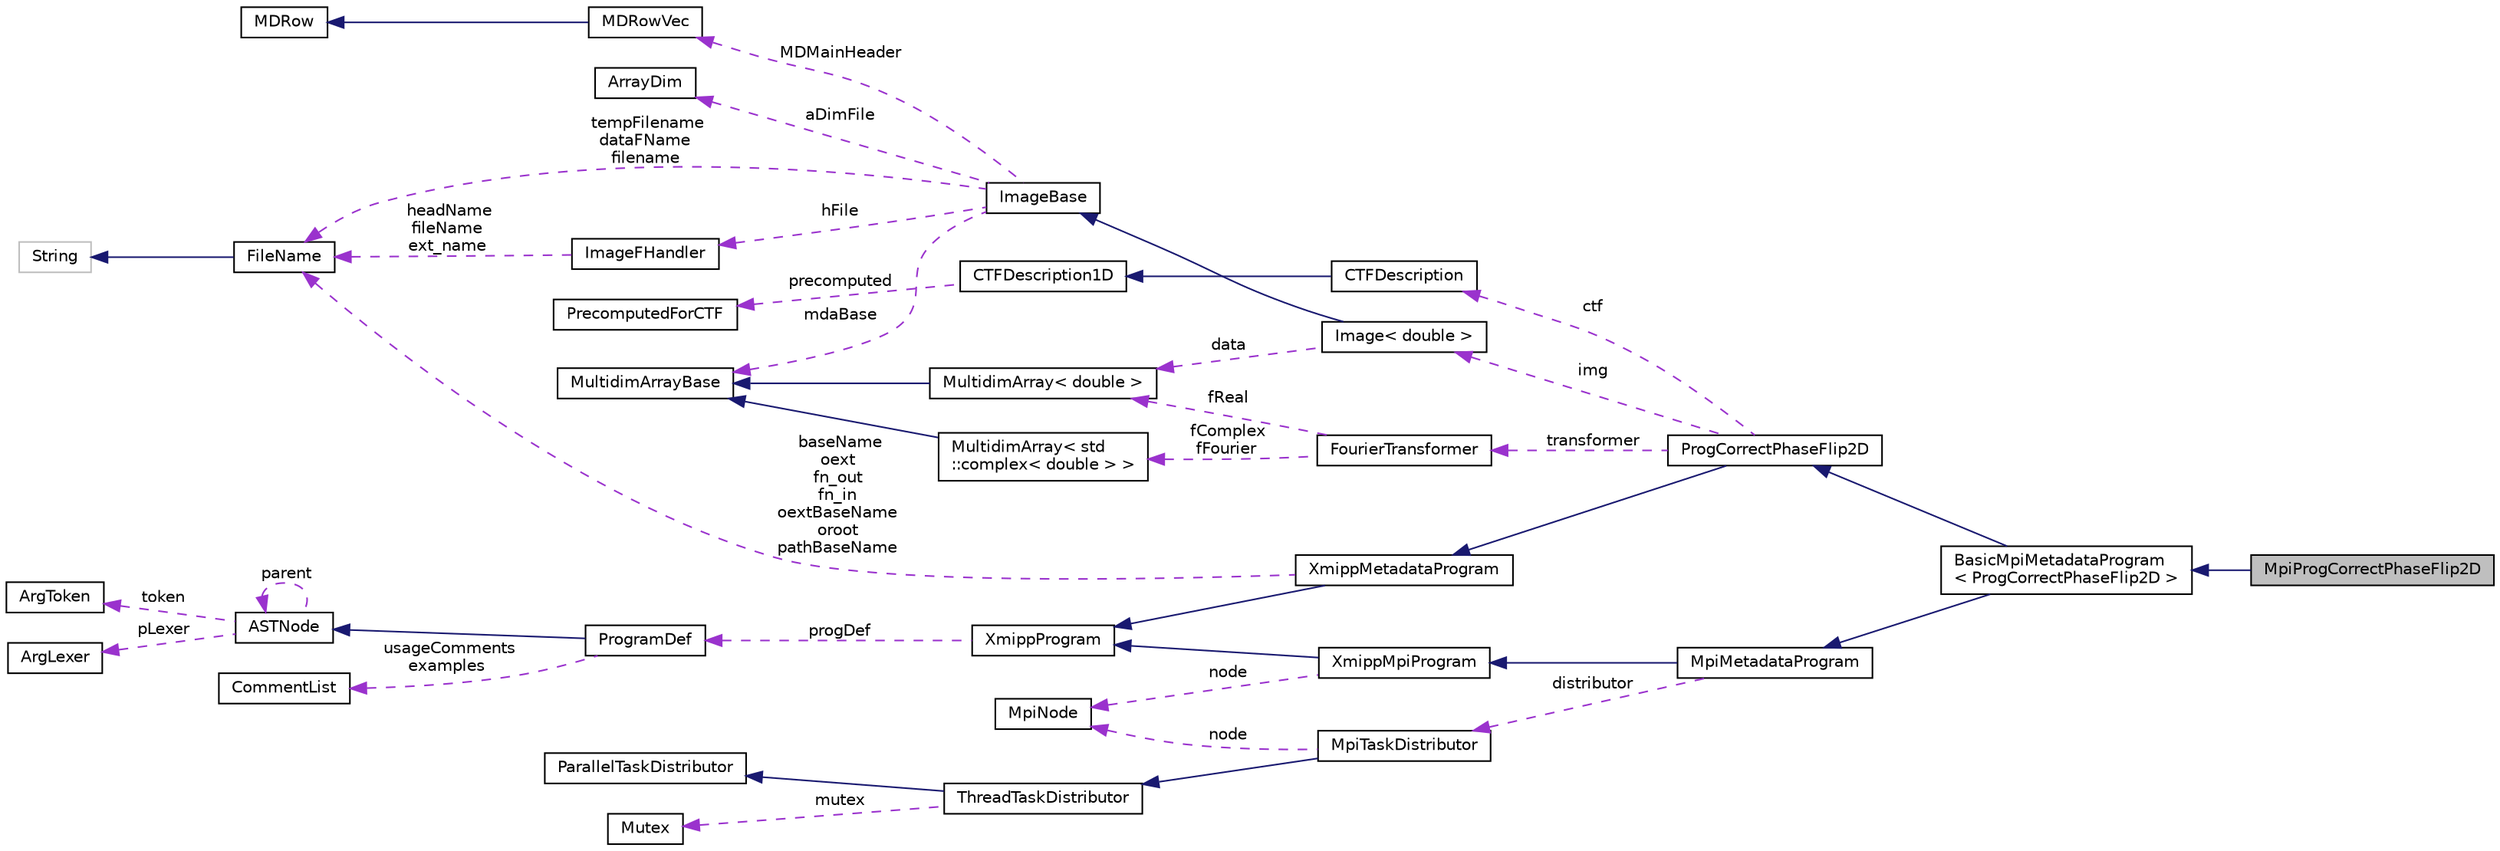 digraph "MpiProgCorrectPhaseFlip2D"
{
  edge [fontname="Helvetica",fontsize="10",labelfontname="Helvetica",labelfontsize="10"];
  node [fontname="Helvetica",fontsize="10",shape=record];
  rankdir="LR";
  Node7 [label="MpiProgCorrectPhaseFlip2D",height=0.2,width=0.4,color="black", fillcolor="grey75", style="filled", fontcolor="black"];
  Node8 -> Node7 [dir="back",color="midnightblue",fontsize="10",style="solid",fontname="Helvetica"];
  Node8 [label="BasicMpiMetadataProgram\l\< ProgCorrectPhaseFlip2D \>",height=0.2,width=0.4,color="black", fillcolor="white", style="filled",URL="$classBasicMpiMetadataProgram.html"];
  Node9 -> Node8 [dir="back",color="midnightblue",fontsize="10",style="solid",fontname="Helvetica"];
  Node9 [label="ProgCorrectPhaseFlip2D",height=0.2,width=0.4,color="black", fillcolor="white", style="filled",URL="$classProgCorrectPhaseFlip2D.html"];
  Node10 -> Node9 [dir="back",color="midnightblue",fontsize="10",style="solid",fontname="Helvetica"];
  Node10 [label="XmippMetadataProgram",height=0.2,width=0.4,color="black", fillcolor="white", style="filled",URL="$classXmippMetadataProgram.html"];
  Node11 -> Node10 [dir="back",color="midnightblue",fontsize="10",style="solid",fontname="Helvetica"];
  Node11 [label="XmippProgram",height=0.2,width=0.4,color="black", fillcolor="white", style="filled",URL="$classXmippProgram.html"];
  Node12 -> Node11 [dir="back",color="darkorchid3",fontsize="10",style="dashed",label=" progDef" ,fontname="Helvetica"];
  Node12 [label="ProgramDef",height=0.2,width=0.4,color="black", fillcolor="white", style="filled",URL="$classProgramDef.html"];
  Node13 -> Node12 [dir="back",color="midnightblue",fontsize="10",style="solid",fontname="Helvetica"];
  Node13 [label="ASTNode",height=0.2,width=0.4,color="black", fillcolor="white", style="filled",URL="$classASTNode.html"];
  Node14 -> Node13 [dir="back",color="darkorchid3",fontsize="10",style="dashed",label=" token" ,fontname="Helvetica"];
  Node14 [label="ArgToken",height=0.2,width=0.4,color="black", fillcolor="white", style="filled",URL="$classArgToken.html"];
  Node15 -> Node13 [dir="back",color="darkorchid3",fontsize="10",style="dashed",label=" pLexer" ,fontname="Helvetica"];
  Node15 [label="ArgLexer",height=0.2,width=0.4,color="black", fillcolor="white", style="filled",URL="$classArgLexer.html"];
  Node13 -> Node13 [dir="back",color="darkorchid3",fontsize="10",style="dashed",label=" parent" ,fontname="Helvetica"];
  Node16 -> Node12 [dir="back",color="darkorchid3",fontsize="10",style="dashed",label=" usageComments\nexamples" ,fontname="Helvetica"];
  Node16 [label="CommentList",height=0.2,width=0.4,color="black", fillcolor="white", style="filled",URL="$classCommentList.html"];
  Node17 -> Node10 [dir="back",color="darkorchid3",fontsize="10",style="dashed",label=" baseName\noext\nfn_out\nfn_in\noextBaseName\noroot\npathBaseName" ,fontname="Helvetica"];
  Node17 [label="FileName",height=0.2,width=0.4,color="black", fillcolor="white", style="filled",URL="$classFileName.html"];
  Node18 -> Node17 [dir="back",color="midnightblue",fontsize="10",style="solid",fontname="Helvetica"];
  Node18 [label="String",height=0.2,width=0.4,color="grey75", fillcolor="white", style="filled"];
  Node19 -> Node9 [dir="back",color="darkorchid3",fontsize="10",style="dashed",label=" transformer" ,fontname="Helvetica"];
  Node19 [label="FourierTransformer",height=0.2,width=0.4,color="black", fillcolor="white", style="filled",URL="$classFourierTransformer.html"];
  Node20 -> Node19 [dir="back",color="darkorchid3",fontsize="10",style="dashed",label=" fReal" ,fontname="Helvetica"];
  Node20 [label="MultidimArray\< double \>",height=0.2,width=0.4,color="black", fillcolor="white", style="filled",URL="$classMultidimArray.html"];
  Node21 -> Node20 [dir="back",color="midnightblue",fontsize="10",style="solid",fontname="Helvetica"];
  Node21 [label="MultidimArrayBase",height=0.2,width=0.4,color="black", fillcolor="white", style="filled",URL="$classMultidimArrayBase.html"];
  Node22 -> Node19 [dir="back",color="darkorchid3",fontsize="10",style="dashed",label=" fComplex\nfFourier" ,fontname="Helvetica"];
  Node22 [label="MultidimArray\< std\l::complex\< double \> \>",height=0.2,width=0.4,color="black", fillcolor="white", style="filled",URL="$classMultidimArray.html"];
  Node21 -> Node22 [dir="back",color="midnightblue",fontsize="10",style="solid",fontname="Helvetica"];
  Node23 -> Node9 [dir="back",color="darkorchid3",fontsize="10",style="dashed",label=" ctf" ,fontname="Helvetica"];
  Node23 [label="CTFDescription",height=0.2,width=0.4,color="black", fillcolor="white", style="filled",URL="$classCTFDescription.html"];
  Node24 -> Node23 [dir="back",color="midnightblue",fontsize="10",style="solid",fontname="Helvetica"];
  Node24 [label="CTFDescription1D",height=0.2,width=0.4,color="black", fillcolor="white", style="filled",URL="$classCTFDescription1D.html"];
  Node25 -> Node24 [dir="back",color="darkorchid3",fontsize="10",style="dashed",label=" precomputed" ,fontname="Helvetica"];
  Node25 [label="PrecomputedForCTF",height=0.2,width=0.4,color="black", fillcolor="white", style="filled",URL="$classPrecomputedForCTF.html"];
  Node26 -> Node9 [dir="back",color="darkorchid3",fontsize="10",style="dashed",label=" img" ,fontname="Helvetica"];
  Node26 [label="Image\< double \>",height=0.2,width=0.4,color="black", fillcolor="white", style="filled",URL="$classImage.html"];
  Node27 -> Node26 [dir="back",color="midnightblue",fontsize="10",style="solid",fontname="Helvetica"];
  Node27 [label="ImageBase",height=0.2,width=0.4,color="black", fillcolor="white", style="filled",URL="$classImageBase.html",tooltip="Image base class. "];
  Node21 -> Node27 [dir="back",color="darkorchid3",fontsize="10",style="dashed",label=" mdaBase" ,fontname="Helvetica"];
  Node28 -> Node27 [dir="back",color="darkorchid3",fontsize="10",style="dashed",label=" MDMainHeader" ,fontname="Helvetica"];
  Node28 [label="MDRowVec",height=0.2,width=0.4,color="black", fillcolor="white", style="filled",URL="$classMDRowVec.html"];
  Node29 -> Node28 [dir="back",color="midnightblue",fontsize="10",style="solid",fontname="Helvetica"];
  Node29 [label="MDRow",height=0.2,width=0.4,color="black", fillcolor="white", style="filled",URL="$classMDRow.html"];
  Node30 -> Node27 [dir="back",color="darkorchid3",fontsize="10",style="dashed",label=" hFile" ,fontname="Helvetica"];
  Node30 [label="ImageFHandler",height=0.2,width=0.4,color="black", fillcolor="white", style="filled",URL="$structImageFHandler.html"];
  Node17 -> Node30 [dir="back",color="darkorchid3",fontsize="10",style="dashed",label=" headName\nfileName\next_name" ,fontname="Helvetica"];
  Node31 -> Node27 [dir="back",color="darkorchid3",fontsize="10",style="dashed",label=" aDimFile" ,fontname="Helvetica"];
  Node31 [label="ArrayDim",height=0.2,width=0.4,color="black", fillcolor="white", style="filled",URL="$structArrayDim.html"];
  Node17 -> Node27 [dir="back",color="darkorchid3",fontsize="10",style="dashed",label=" tempFilename\ndataFName\nfilename" ,fontname="Helvetica"];
  Node20 -> Node26 [dir="back",color="darkorchid3",fontsize="10",style="dashed",label=" data" ,fontname="Helvetica"];
  Node32 -> Node8 [dir="back",color="midnightblue",fontsize="10",style="solid",fontname="Helvetica"];
  Node32 [label="MpiMetadataProgram",height=0.2,width=0.4,color="black", fillcolor="white", style="filled",URL="$classMpiMetadataProgram.html"];
  Node33 -> Node32 [dir="back",color="midnightblue",fontsize="10",style="solid",fontname="Helvetica"];
  Node33 [label="XmippMpiProgram",height=0.2,width=0.4,color="black", fillcolor="white", style="filled",URL="$classXmippMpiProgram.html"];
  Node11 -> Node33 [dir="back",color="midnightblue",fontsize="10",style="solid",fontname="Helvetica"];
  Node34 -> Node33 [dir="back",color="darkorchid3",fontsize="10",style="dashed",label=" node" ,fontname="Helvetica"];
  Node34 [label="MpiNode",height=0.2,width=0.4,color="black", fillcolor="white", style="filled",URL="$classMpiNode.html"];
  Node35 -> Node32 [dir="back",color="darkorchid3",fontsize="10",style="dashed",label=" distributor" ,fontname="Helvetica"];
  Node35 [label="MpiTaskDistributor",height=0.2,width=0.4,color="black", fillcolor="white", style="filled",URL="$classMpiTaskDistributor.html"];
  Node36 -> Node35 [dir="back",color="midnightblue",fontsize="10",style="solid",fontname="Helvetica"];
  Node36 [label="ThreadTaskDistributor",height=0.2,width=0.4,color="black", fillcolor="white", style="filled",URL="$classThreadTaskDistributor.html"];
  Node37 -> Node36 [dir="back",color="midnightblue",fontsize="10",style="solid",fontname="Helvetica"];
  Node37 [label="ParallelTaskDistributor",height=0.2,width=0.4,color="black", fillcolor="white", style="filled",URL="$classParallelTaskDistributor.html"];
  Node38 -> Node36 [dir="back",color="darkorchid3",fontsize="10",style="dashed",label=" mutex" ,fontname="Helvetica"];
  Node38 [label="Mutex",height=0.2,width=0.4,color="black", fillcolor="white", style="filled",URL="$classMutex.html"];
  Node34 -> Node35 [dir="back",color="darkorchid3",fontsize="10",style="dashed",label=" node" ,fontname="Helvetica"];
}
